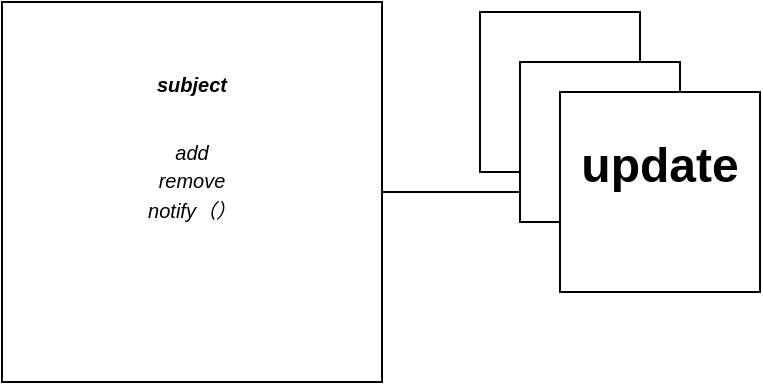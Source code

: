 <mxfile version="24.2.0" type="github">
  <diagram name="第 1 页" id="R4-ZUkijiIR4iluJVMZt">
    <mxGraphModel dx="1050" dy="569" grid="1" gridSize="10" guides="1" tooltips="1" connect="1" arrows="1" fold="1" page="1" pageScale="1" pageWidth="827" pageHeight="1169" math="0" shadow="0">
      <root>
        <mxCell id="0" />
        <mxCell id="1" parent="0" />
        <mxCell id="CVSLRsANvx-6_cyvt9ej-3" value="" style="edgeStyle=orthogonalEdgeStyle;rounded=0;orthogonalLoop=1;jettySize=auto;html=1;" edge="1" parent="1" source="CVSLRsANvx-6_cyvt9ej-1" target="CVSLRsANvx-6_cyvt9ej-2">
          <mxGeometry relative="1" as="geometry" />
        </mxCell>
        <mxCell id="CVSLRsANvx-6_cyvt9ej-1" value="&lt;h1 style=&quot;&quot;&gt;&lt;font size=&quot;1&quot; style=&quot;&quot;&gt;&lt;i style=&quot;font-size: 10px;&quot;&gt;subject&lt;/i&gt;&lt;/font&gt;&lt;/h1&gt;&lt;div&gt;&lt;font size=&quot;1&quot; style=&quot;&quot;&gt;&lt;i style=&quot;font-size: 10px;&quot;&gt;add&lt;/i&gt;&lt;/font&gt;&lt;/div&gt;&lt;div&gt;&lt;font size=&quot;1&quot; style=&quot;&quot;&gt;&lt;i style=&quot;font-size: 10px;&quot;&gt;remove&lt;/i&gt;&lt;/font&gt;&lt;/div&gt;&lt;div&gt;&lt;font size=&quot;1&quot; style=&quot;&quot;&gt;&lt;i style=&quot;font-size: 10px;&quot;&gt;notify（）&lt;/i&gt;&lt;/font&gt;&lt;/div&gt;" style="whiteSpace=wrap;html=1;aspect=fixed;verticalAlign=top;align=center;" vertex="1" parent="1">
          <mxGeometry x="51" y="45" width="190" height="190" as="geometry" />
        </mxCell>
        <mxCell id="CVSLRsANvx-6_cyvt9ej-6" value="" style="whiteSpace=wrap;html=1;aspect=fixed;" vertex="1" parent="1">
          <mxGeometry x="290" y="50" width="80" height="80" as="geometry" />
        </mxCell>
        <mxCell id="CVSLRsANvx-6_cyvt9ej-5" value="" style="whiteSpace=wrap;html=1;aspect=fixed;" vertex="1" parent="1">
          <mxGeometry x="310" y="75" width="80" height="80" as="geometry" />
        </mxCell>
        <mxCell id="CVSLRsANvx-6_cyvt9ej-2" value="&lt;h1 style=&quot;&quot;&gt;update&lt;/h1&gt;" style="whiteSpace=wrap;html=1;aspect=fixed;verticalAlign=top;align=center;" vertex="1" parent="1">
          <mxGeometry x="330" y="90" width="100" height="100" as="geometry" />
        </mxCell>
      </root>
    </mxGraphModel>
  </diagram>
</mxfile>
